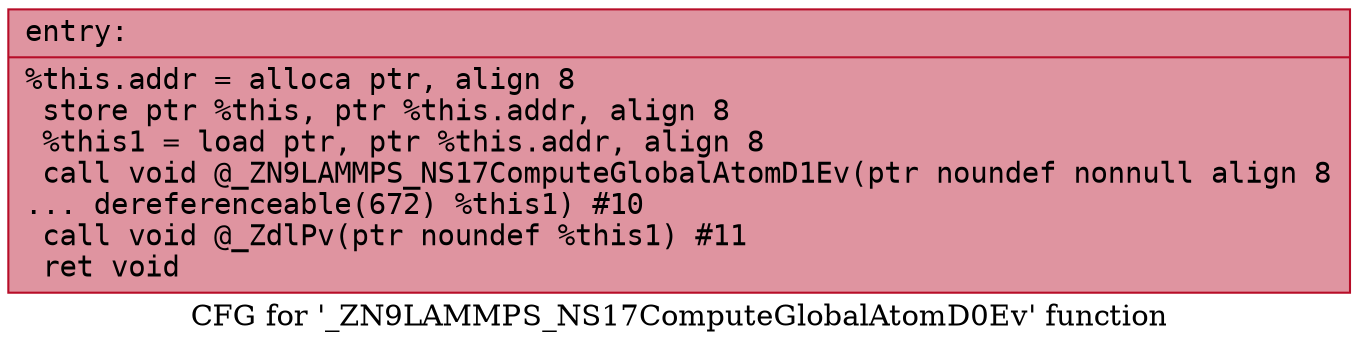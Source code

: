 digraph "CFG for '_ZN9LAMMPS_NS17ComputeGlobalAtomD0Ev' function" {
	label="CFG for '_ZN9LAMMPS_NS17ComputeGlobalAtomD0Ev' function";

	Node0x56131eb6d800 [shape=record,color="#b70d28ff", style=filled, fillcolor="#b70d2870" fontname="Courier",label="{entry:\l|  %this.addr = alloca ptr, align 8\l  store ptr %this, ptr %this.addr, align 8\l  %this1 = load ptr, ptr %this.addr, align 8\l  call void @_ZN9LAMMPS_NS17ComputeGlobalAtomD1Ev(ptr noundef nonnull align 8\l... dereferenceable(672) %this1) #10\l  call void @_ZdlPv(ptr noundef %this1) #11\l  ret void\l}"];
}
